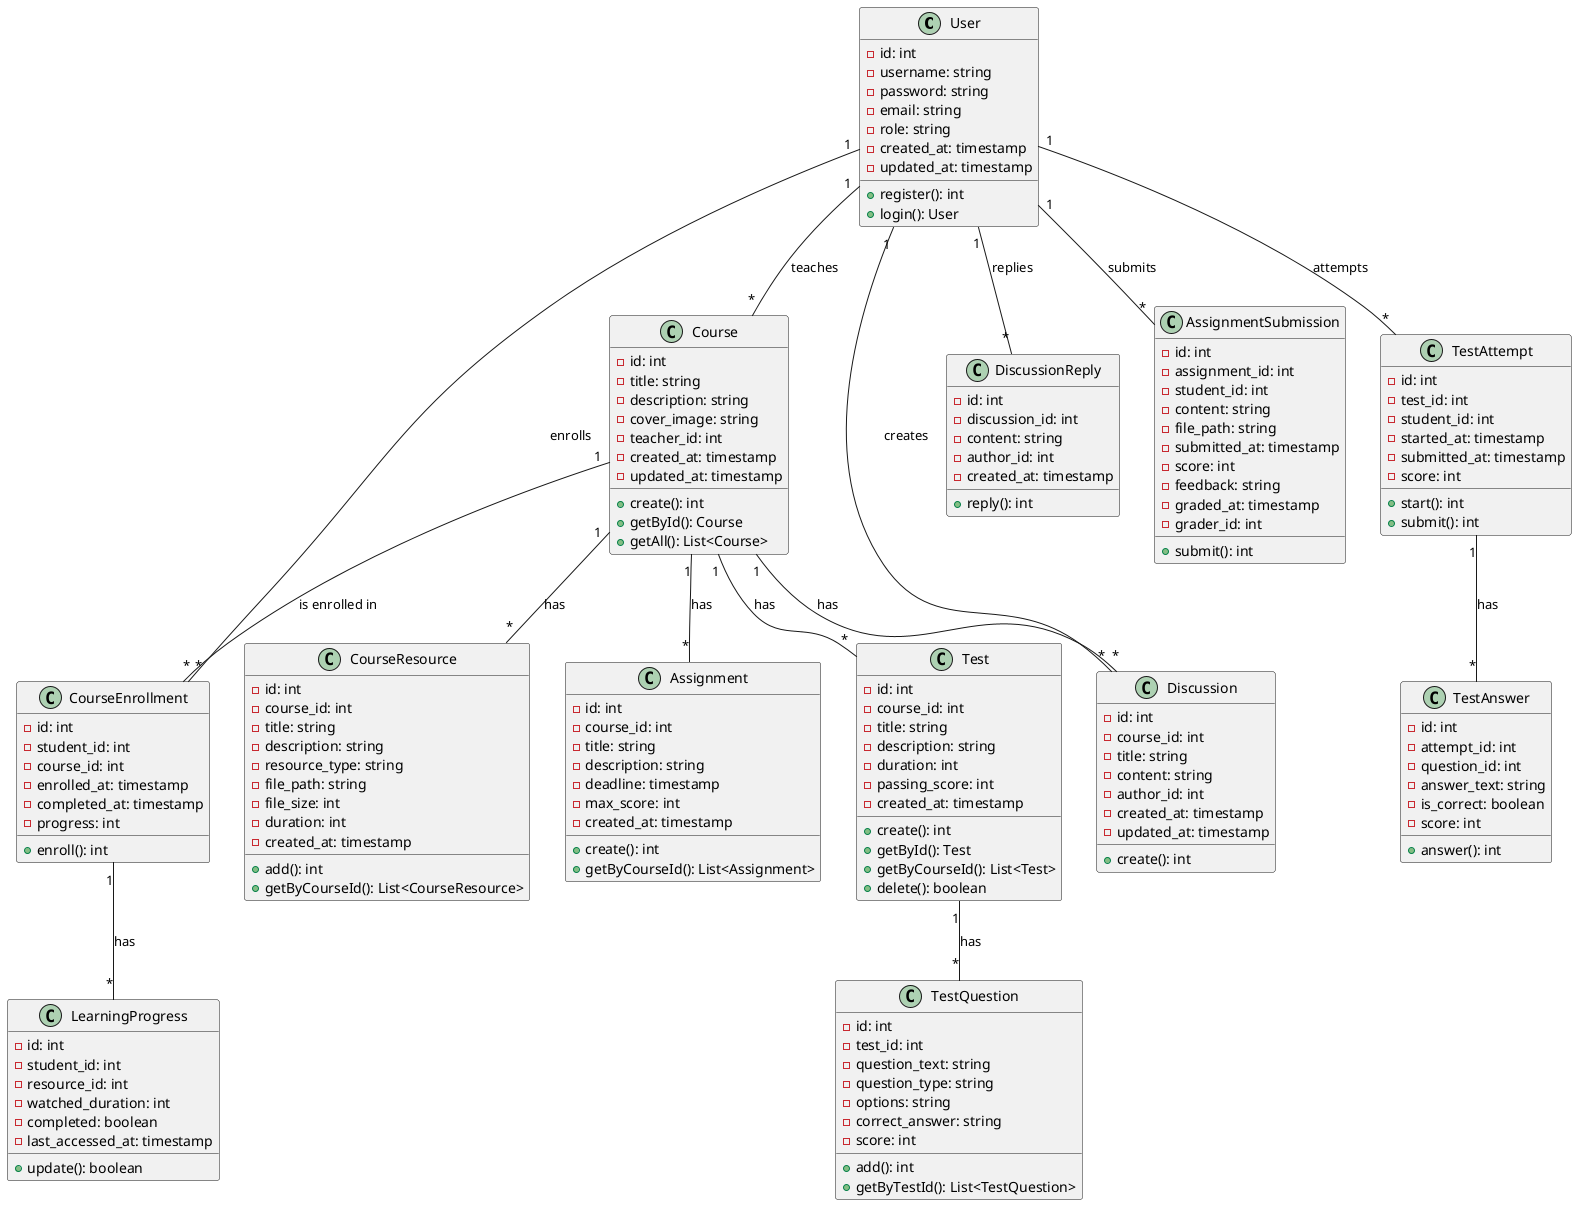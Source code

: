 @startuml
class User {
    - id: int
    - username: string
    - password: string
    - email: string
    - role: string
    - created_at: timestamp
    - updated_at: timestamp
    + register(): int
    + login(): User
}

class Course {
    - id: int
    - title: string
    - description: string
    - cover_image: string
    - teacher_id: int
    - created_at: timestamp
    - updated_at: timestamp
    + create(): int
    + getById(): Course
    + getAll(): List<Course>
}

class CourseResource {
    - id: int
    - course_id: int
    - title: string
    - description: string
    - resource_type: string
    - file_path: string
    - file_size: int
    - duration: int
    - created_at: timestamp
    + add(): int
    + getByCourseId(): List<CourseResource>
}

class CourseEnrollment {
    - id: int
    - student_id: int
    - course_id: int
    - enrolled_at: timestamp
    - completed_at: timestamp
    - progress: int
    + enroll(): int
}

class LearningProgress {
    - id: int
    - student_id: int
    - resource_id: int
    - watched_duration: int
    - completed: boolean
    - last_accessed_at: timestamp
    + update(): boolean
}

class Discussion {
    - id: int
    - course_id: int
    - title: string
    - content: string
    - author_id: int
    - created_at: timestamp
    - updated_at: timestamp
    + create(): int
}

class DiscussionReply {
    - id: int
    - discussion_id: int
    - content: string
    - author_id: int
    - created_at: timestamp
    + reply(): int
}

class Assignment {
    - id: int
    - course_id: int
    - title: string
    - description: string
    - deadline: timestamp
    - max_score: int
    - created_at: timestamp
    + create(): int
    + getByCourseId(): List<Assignment>
}

class AssignmentSubmission {
    - id: int
    - assignment_id: int
    - student_id: int
    - content: string
    - file_path: string
    - submitted_at: timestamp
    - score: int
    - feedback: string
    - graded_at: timestamp
    - grader_id: int
    + submit(): int
}

class Test {
    - id: int
    - course_id: int
    - title: string
    - description: string
    - duration: int
    - passing_score: int
    - created_at: timestamp
    + create(): int
    + getById(): Test
    + getByCourseId(): List<Test>
    + delete(): boolean
}

class TestQuestion {
    - id: int
    - test_id: int
    - question_text: string
    - question_type: string
    - options: string
    - correct_answer: string
    - score: int
    + add(): int
    + getByTestId(): List<TestQuestion>
}

class TestAttempt {
    - id: int
    - test_id: int
    - student_id: int
    - started_at: timestamp
    - submitted_at: timestamp
    - score: int
    + start(): int
    + submit(): int
}

class TestAnswer {
    - id: int
    - attempt_id: int
    - question_id: int
    - answer_text: string
    - is_correct: boolean
    - score: int
    + answer(): int
}

User "1" -- "*" Course : teaches
User "1" -- "*" CourseEnrollment : enrolls
User "1" -- "*" Discussion : creates
User "1" -- "*" DiscussionReply : replies
User "1" -- "*" AssignmentSubmission : submits
User "1" -- "*" TestAttempt : attempts
Course "1" -- "*" CourseResource : has
Course "1" -- "*" CourseEnrollment : is enrolled in
Course "1" -- "*" Discussion : has
Course "1" -- "*" Assignment : has
Course "1" -- "*" Test : has
Test "1" -- "*" TestQuestion : has
TestAttempt "1" -- "*" TestAnswer : has
CourseEnrollment "1" -- "*" LearningProgress : has

@enduml
